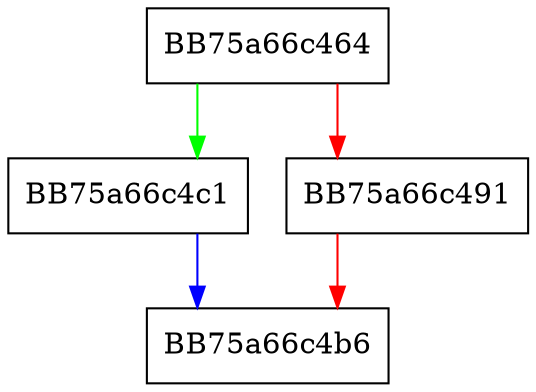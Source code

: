 digraph GetSerializedNpSettings {
  node [shape="box"];
  graph [splines=ortho];
  BB75a66c464 -> BB75a66c4c1 [color="green"];
  BB75a66c464 -> BB75a66c491 [color="red"];
  BB75a66c491 -> BB75a66c4b6 [color="red"];
  BB75a66c4c1 -> BB75a66c4b6 [color="blue"];
}